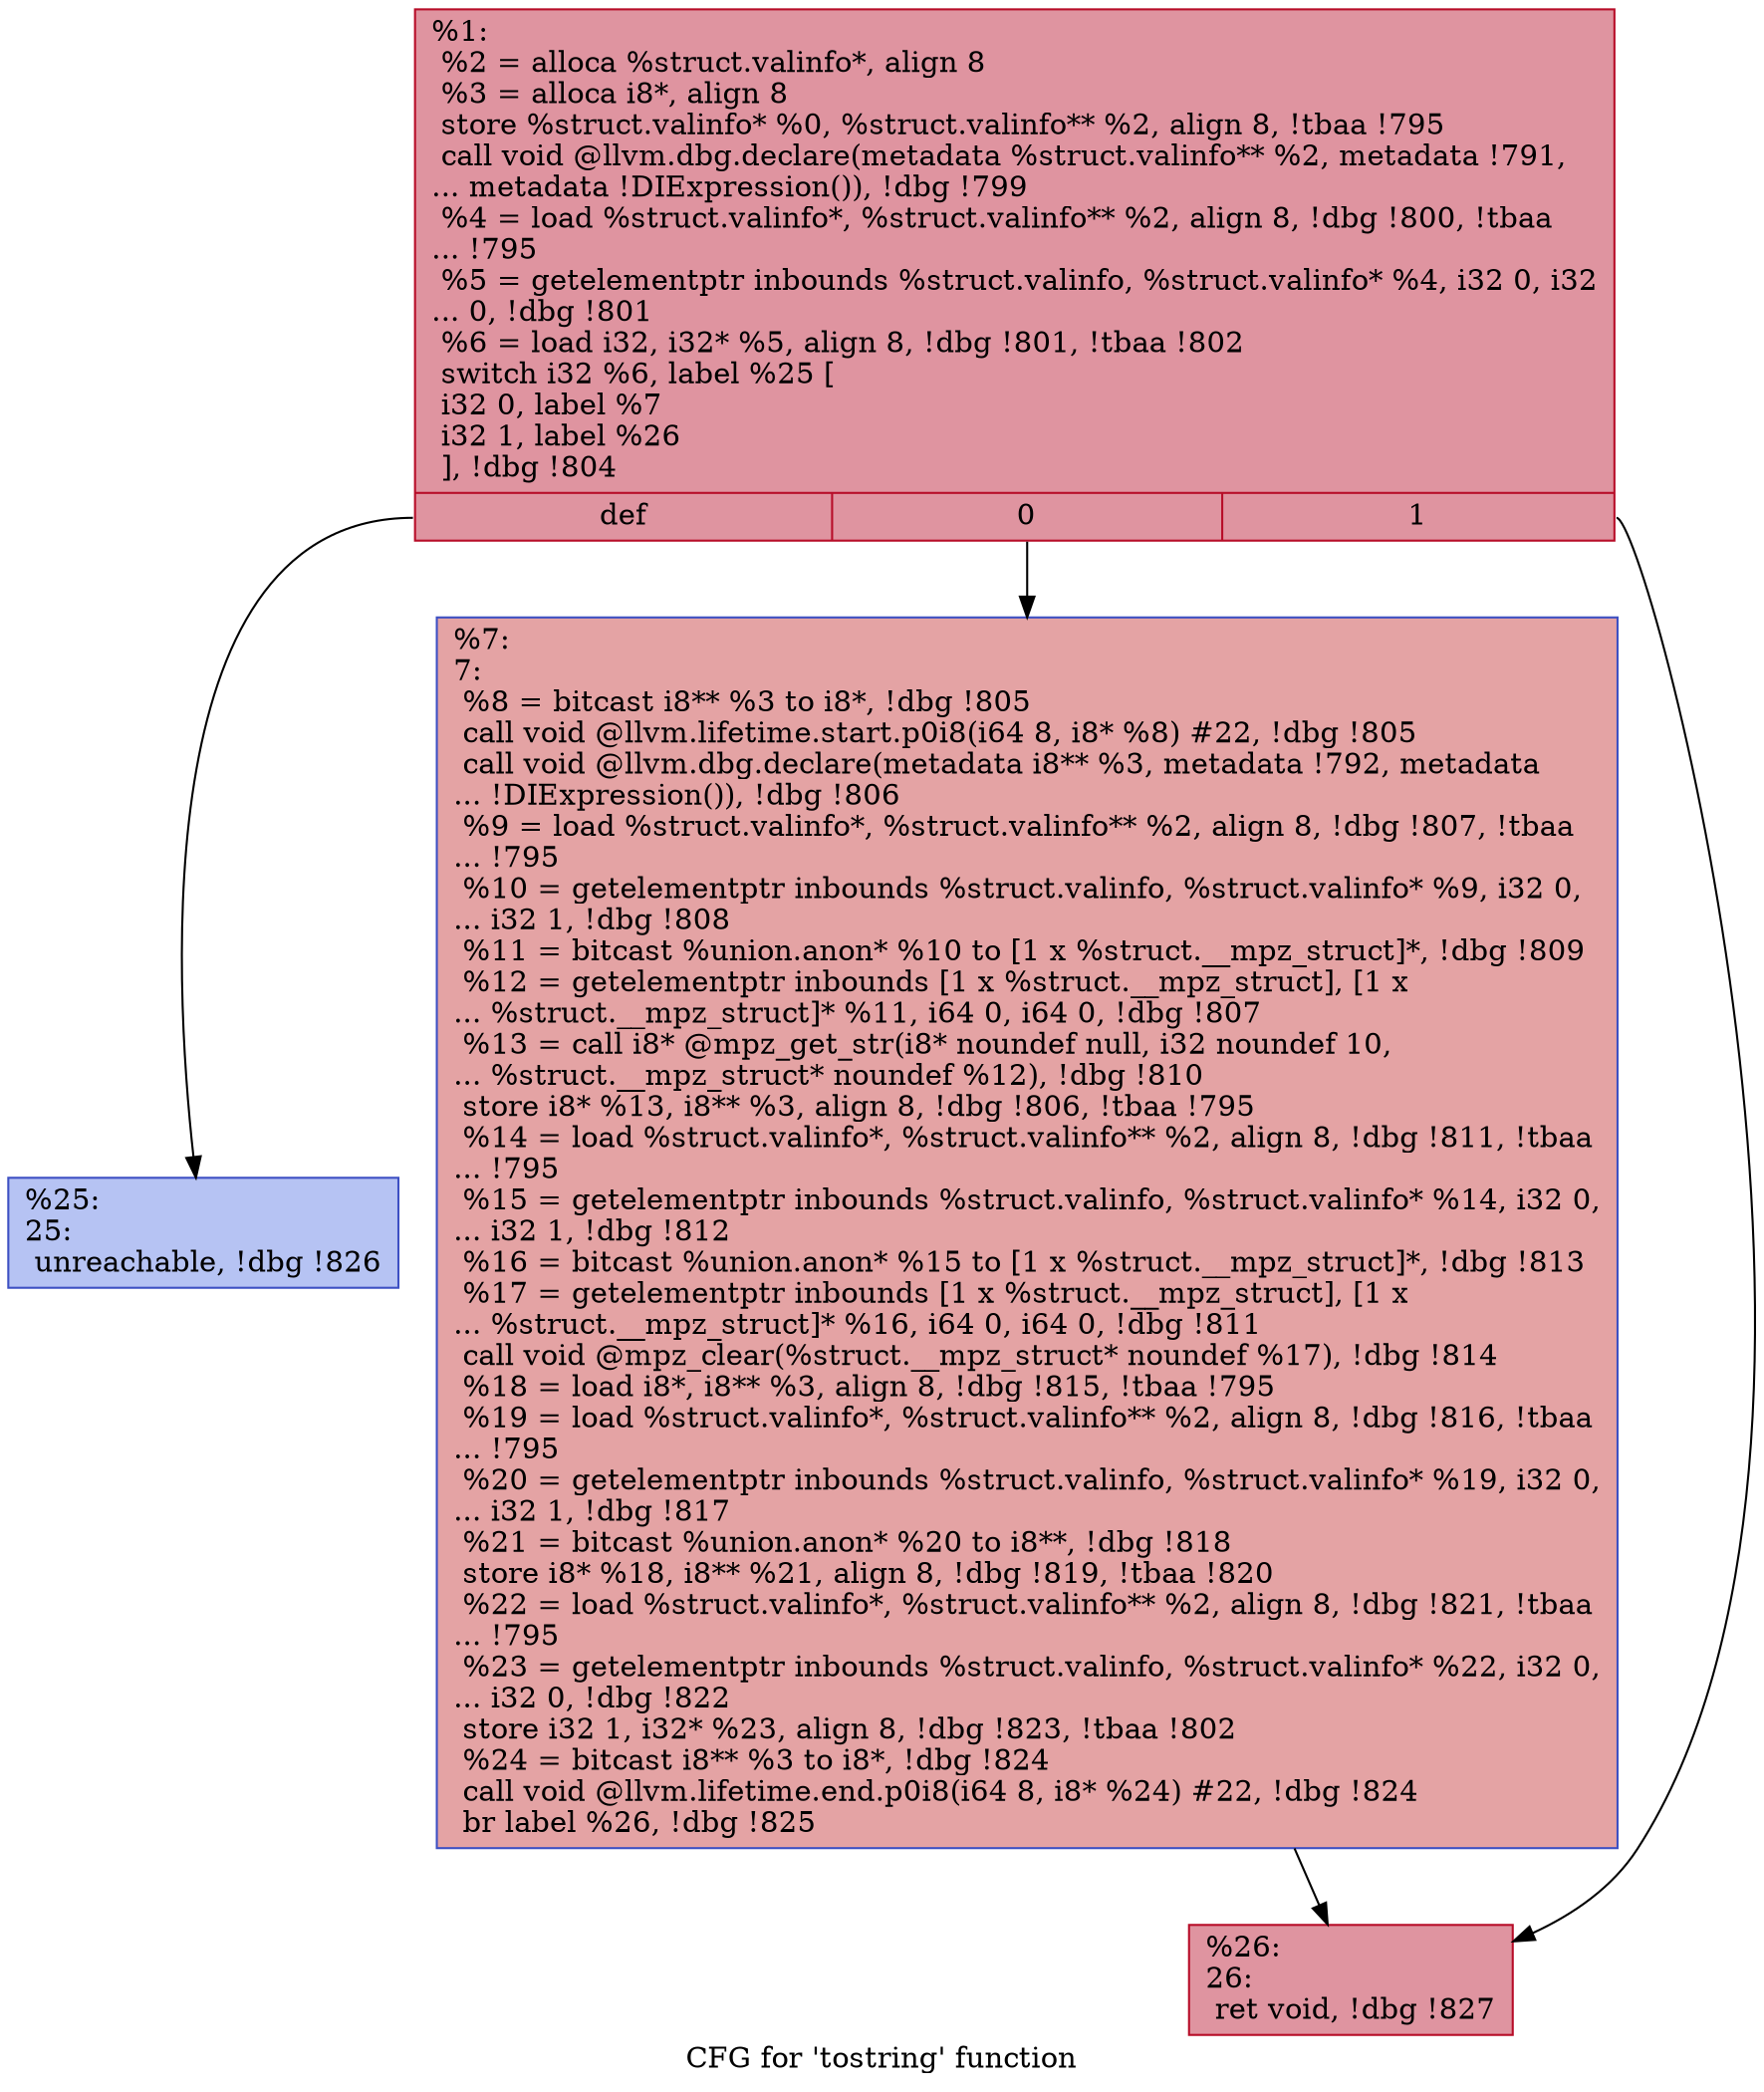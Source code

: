 digraph "CFG for 'tostring' function" {
	label="CFG for 'tostring' function";

	Node0x2505400 [shape=record,color="#b70d28ff", style=filled, fillcolor="#b70d2870",label="{%1:\l  %2 = alloca %struct.valinfo*, align 8\l  %3 = alloca i8*, align 8\l  store %struct.valinfo* %0, %struct.valinfo** %2, align 8, !tbaa !795\l  call void @llvm.dbg.declare(metadata %struct.valinfo** %2, metadata !791,\l... metadata !DIExpression()), !dbg !799\l  %4 = load %struct.valinfo*, %struct.valinfo** %2, align 8, !dbg !800, !tbaa\l... !795\l  %5 = getelementptr inbounds %struct.valinfo, %struct.valinfo* %4, i32 0, i32\l... 0, !dbg !801\l  %6 = load i32, i32* %5, align 8, !dbg !801, !tbaa !802\l  switch i32 %6, label %25 [\l    i32 0, label %7\l    i32 1, label %26\l  ], !dbg !804\l|{<s0>def|<s1>0|<s2>1}}"];
	Node0x2505400:s0 -> Node0x2505590;
	Node0x2505400:s1 -> Node0x2505540;
	Node0x2505400:s2 -> Node0x25055e0;
	Node0x2505540 [shape=record,color="#3d50c3ff", style=filled, fillcolor="#c32e3170",label="{%7:\l7:                                                \l  %8 = bitcast i8** %3 to i8*, !dbg !805\l  call void @llvm.lifetime.start.p0i8(i64 8, i8* %8) #22, !dbg !805\l  call void @llvm.dbg.declare(metadata i8** %3, metadata !792, metadata\l... !DIExpression()), !dbg !806\l  %9 = load %struct.valinfo*, %struct.valinfo** %2, align 8, !dbg !807, !tbaa\l... !795\l  %10 = getelementptr inbounds %struct.valinfo, %struct.valinfo* %9, i32 0,\l... i32 1, !dbg !808\l  %11 = bitcast %union.anon* %10 to [1 x %struct.__mpz_struct]*, !dbg !809\l  %12 = getelementptr inbounds [1 x %struct.__mpz_struct], [1 x\l... %struct.__mpz_struct]* %11, i64 0, i64 0, !dbg !807\l  %13 = call i8* @mpz_get_str(i8* noundef null, i32 noundef 10,\l... %struct.__mpz_struct* noundef %12), !dbg !810\l  store i8* %13, i8** %3, align 8, !dbg !806, !tbaa !795\l  %14 = load %struct.valinfo*, %struct.valinfo** %2, align 8, !dbg !811, !tbaa\l... !795\l  %15 = getelementptr inbounds %struct.valinfo, %struct.valinfo* %14, i32 0,\l... i32 1, !dbg !812\l  %16 = bitcast %union.anon* %15 to [1 x %struct.__mpz_struct]*, !dbg !813\l  %17 = getelementptr inbounds [1 x %struct.__mpz_struct], [1 x\l... %struct.__mpz_struct]* %16, i64 0, i64 0, !dbg !811\l  call void @mpz_clear(%struct.__mpz_struct* noundef %17), !dbg !814\l  %18 = load i8*, i8** %3, align 8, !dbg !815, !tbaa !795\l  %19 = load %struct.valinfo*, %struct.valinfo** %2, align 8, !dbg !816, !tbaa\l... !795\l  %20 = getelementptr inbounds %struct.valinfo, %struct.valinfo* %19, i32 0,\l... i32 1, !dbg !817\l  %21 = bitcast %union.anon* %20 to i8**, !dbg !818\l  store i8* %18, i8** %21, align 8, !dbg !819, !tbaa !820\l  %22 = load %struct.valinfo*, %struct.valinfo** %2, align 8, !dbg !821, !tbaa\l... !795\l  %23 = getelementptr inbounds %struct.valinfo, %struct.valinfo* %22, i32 0,\l... i32 0, !dbg !822\l  store i32 1, i32* %23, align 8, !dbg !823, !tbaa !802\l  %24 = bitcast i8** %3 to i8*, !dbg !824\l  call void @llvm.lifetime.end.p0i8(i64 8, i8* %24) #22, !dbg !824\l  br label %26, !dbg !825\l}"];
	Node0x2505540 -> Node0x25055e0;
	Node0x2505590 [shape=record,color="#3d50c3ff", style=filled, fillcolor="#5977e370",label="{%25:\l25:                                               \l  unreachable, !dbg !826\l}"];
	Node0x25055e0 [shape=record,color="#b70d28ff", style=filled, fillcolor="#b70d2870",label="{%26:\l26:                                               \l  ret void, !dbg !827\l}"];
}
